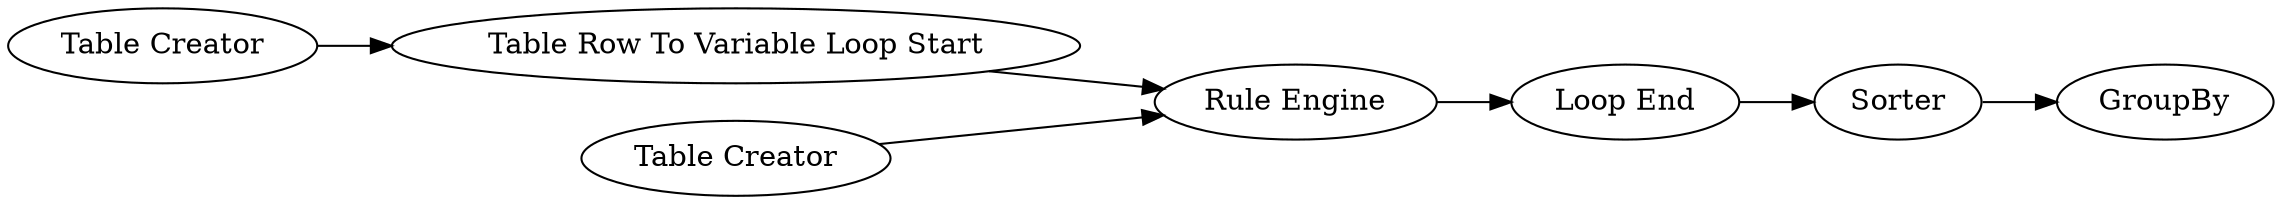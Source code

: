 digraph {
	33 -> 34
	32 -> 33
	30 -> 33
	31 -> 32
	35 -> 36
	34 -> 35
	35 [label=Sorter]
	34 [label="Loop End"]
	31 [label="Table Creator"]
	36 [label=GroupBy]
	32 [label="Table Row To Variable Loop Start"]
	33 [label="Rule Engine"]
	30 [label="Table Creator"]
	rankdir=LR
}
